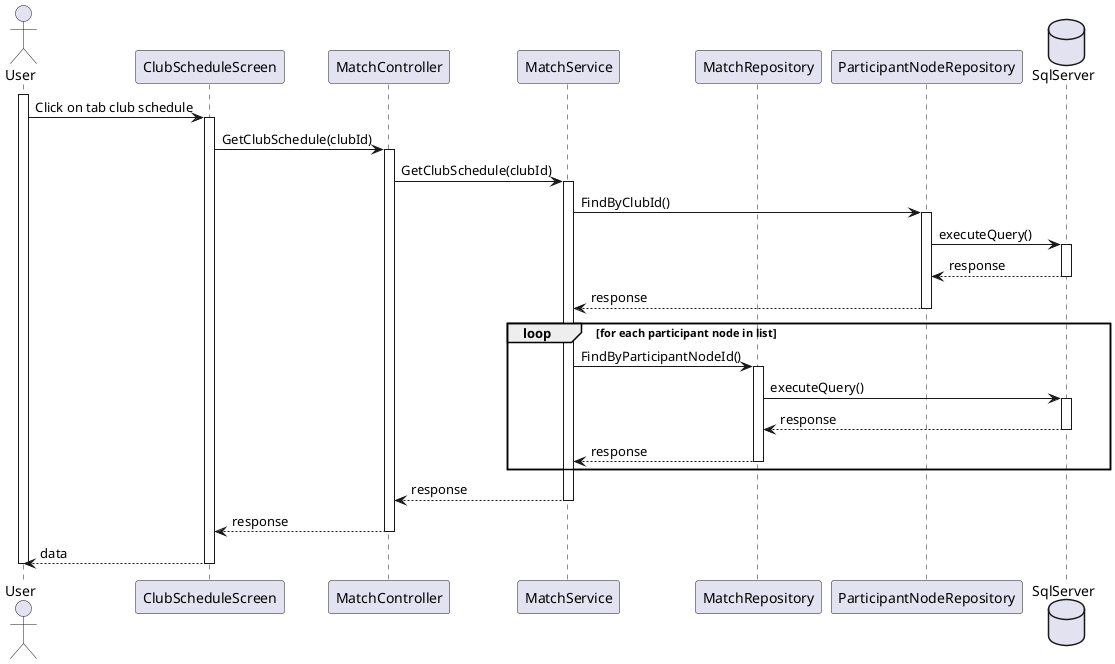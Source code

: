 @startuml View Club Schedule (Guest)
actor User
participant ClubScheduleScreen
participant MatchController
participant MatchService
participant MatchRepository
participant ParticipantNodeRepository
database SqlServer

activate User
    User -> ClubScheduleScreen: Click on tab club schedule
    activate ClubScheduleScreen
        ClubScheduleScreen -> MatchController: GetClubSchedule(clubId)
        activate MatchController
            MatchController -> MatchService: GetClubSchedule(clubId)
            activate MatchService
                MatchService -> ParticipantNodeRepository: FindByClubId()
                activate ParticipantNodeRepository
                    ParticipantNodeRepository -> SqlServer: executeQuery()
                    activate SqlServer
                        SqlServer --> ParticipantNodeRepository : response
                    deactivate SqlServer
                    ParticipantNodeRepository --> MatchService: response
                deactivate ParticipantNodeRepository
                loop for each participant node in list 
                    MatchService -> MatchRepository: FindByParticipantNodeId()
                    activate MatchRepository
                    MatchRepository -> SqlServer: executeQuery()
                        activate SqlServer
                            SqlServer --> MatchRepository : response
                        deactivate SqlServer
                    MatchRepository --> MatchService: response
                    deactivate MatchRepository
                end
                MatchService --> MatchController: response
            deactivate MatchService
            MatchController --> ClubScheduleScreen: response
        deactivate MatchController
        ClubScheduleScreen --> User: data
    deactivate ClubScheduleScreen
deactivate User 
@enduml